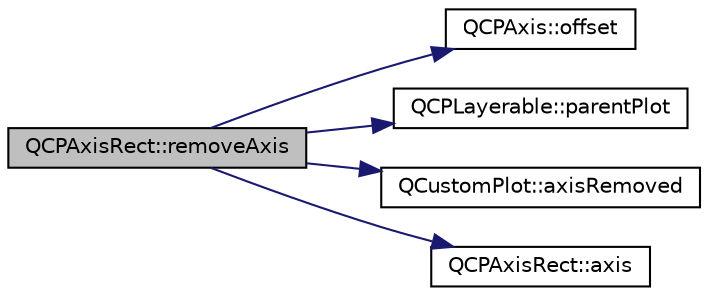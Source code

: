 digraph "QCPAxisRect::removeAxis"
{
  edge [fontname="Helvetica",fontsize="10",labelfontname="Helvetica",labelfontsize="10"];
  node [fontname="Helvetica",fontsize="10",shape=record];
  rankdir="LR";
  Node456 [label="QCPAxisRect::removeAxis",height=0.2,width=0.4,color="black", fillcolor="grey75", style="filled", fontcolor="black"];
  Node456 -> Node457 [color="midnightblue",fontsize="10",style="solid",fontname="Helvetica"];
  Node457 [label="QCPAxis::offset",height=0.2,width=0.4,color="black", fillcolor="white", style="filled",URL="$class_q_c_p_axis.html#aef66fa16353b4993b1cceabfb644a1a9"];
  Node456 -> Node458 [color="midnightblue",fontsize="10",style="solid",fontname="Helvetica"];
  Node458 [label="QCPLayerable::parentPlot",height=0.2,width=0.4,color="black", fillcolor="white", style="filled",URL="$class_q_c_p_layerable.html#a473edb813a4c1929d6b6a8fe3ff3faf7"];
  Node456 -> Node459 [color="midnightblue",fontsize="10",style="solid",fontname="Helvetica"];
  Node459 [label="QCustomPlot::axisRemoved",height=0.2,width=0.4,color="black", fillcolor="white", style="filled",URL="$class_q_custom_plot.html#a8b46607021c463c94709d3504951cb47"];
  Node456 -> Node460 [color="midnightblue",fontsize="10",style="solid",fontname="Helvetica"];
  Node460 [label="QCPAxisRect::axis",height=0.2,width=0.4,color="black", fillcolor="white", style="filled",URL="$class_q_c_p_axis_rect.html#a583ae4f6d78b601b732183f6cabecbe1"];
}
